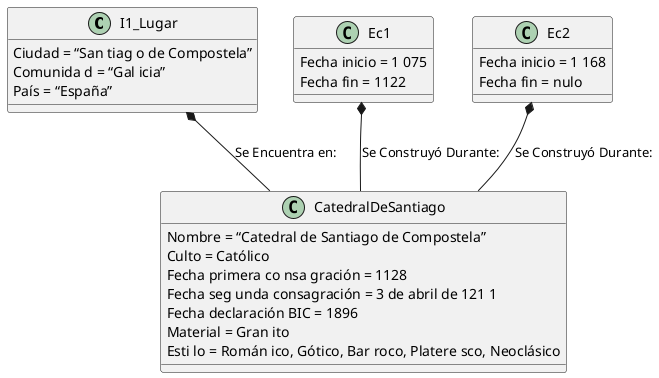 @startuml

I1_Lugar *-- CatedralDeSantiago : Se Encuentra en:

Ec1 *-- CatedralDeSantiago : Se Construyó Durante:

Ec2 *-- CatedralDeSantiago : Se Construyó Durante:

Class CatedralDeSantiago{
Nombre = “Catedral de Santiago de Compostela”
Culto = Católico
Fecha primera co nsa gración = 1128
Fecha seg unda consagración = 3 de abril de 121 1
Fecha declaración BIC = 1896
Material = Gran ito
Esti lo = Román ico, Gótico, Bar roco, Platere sco, Neoclásico
}

Class Ec1{
Fecha inicio = 1 075
Fecha fin = 1122
}
Class Ec2{
Fecha inicio = 1 168
Fecha fin = nulo
}

Class I1_Lugar{
Ciudad = “San tiag o de Compostela”
Comunida d = “Gal icia”
País = “España”
}
@enduml